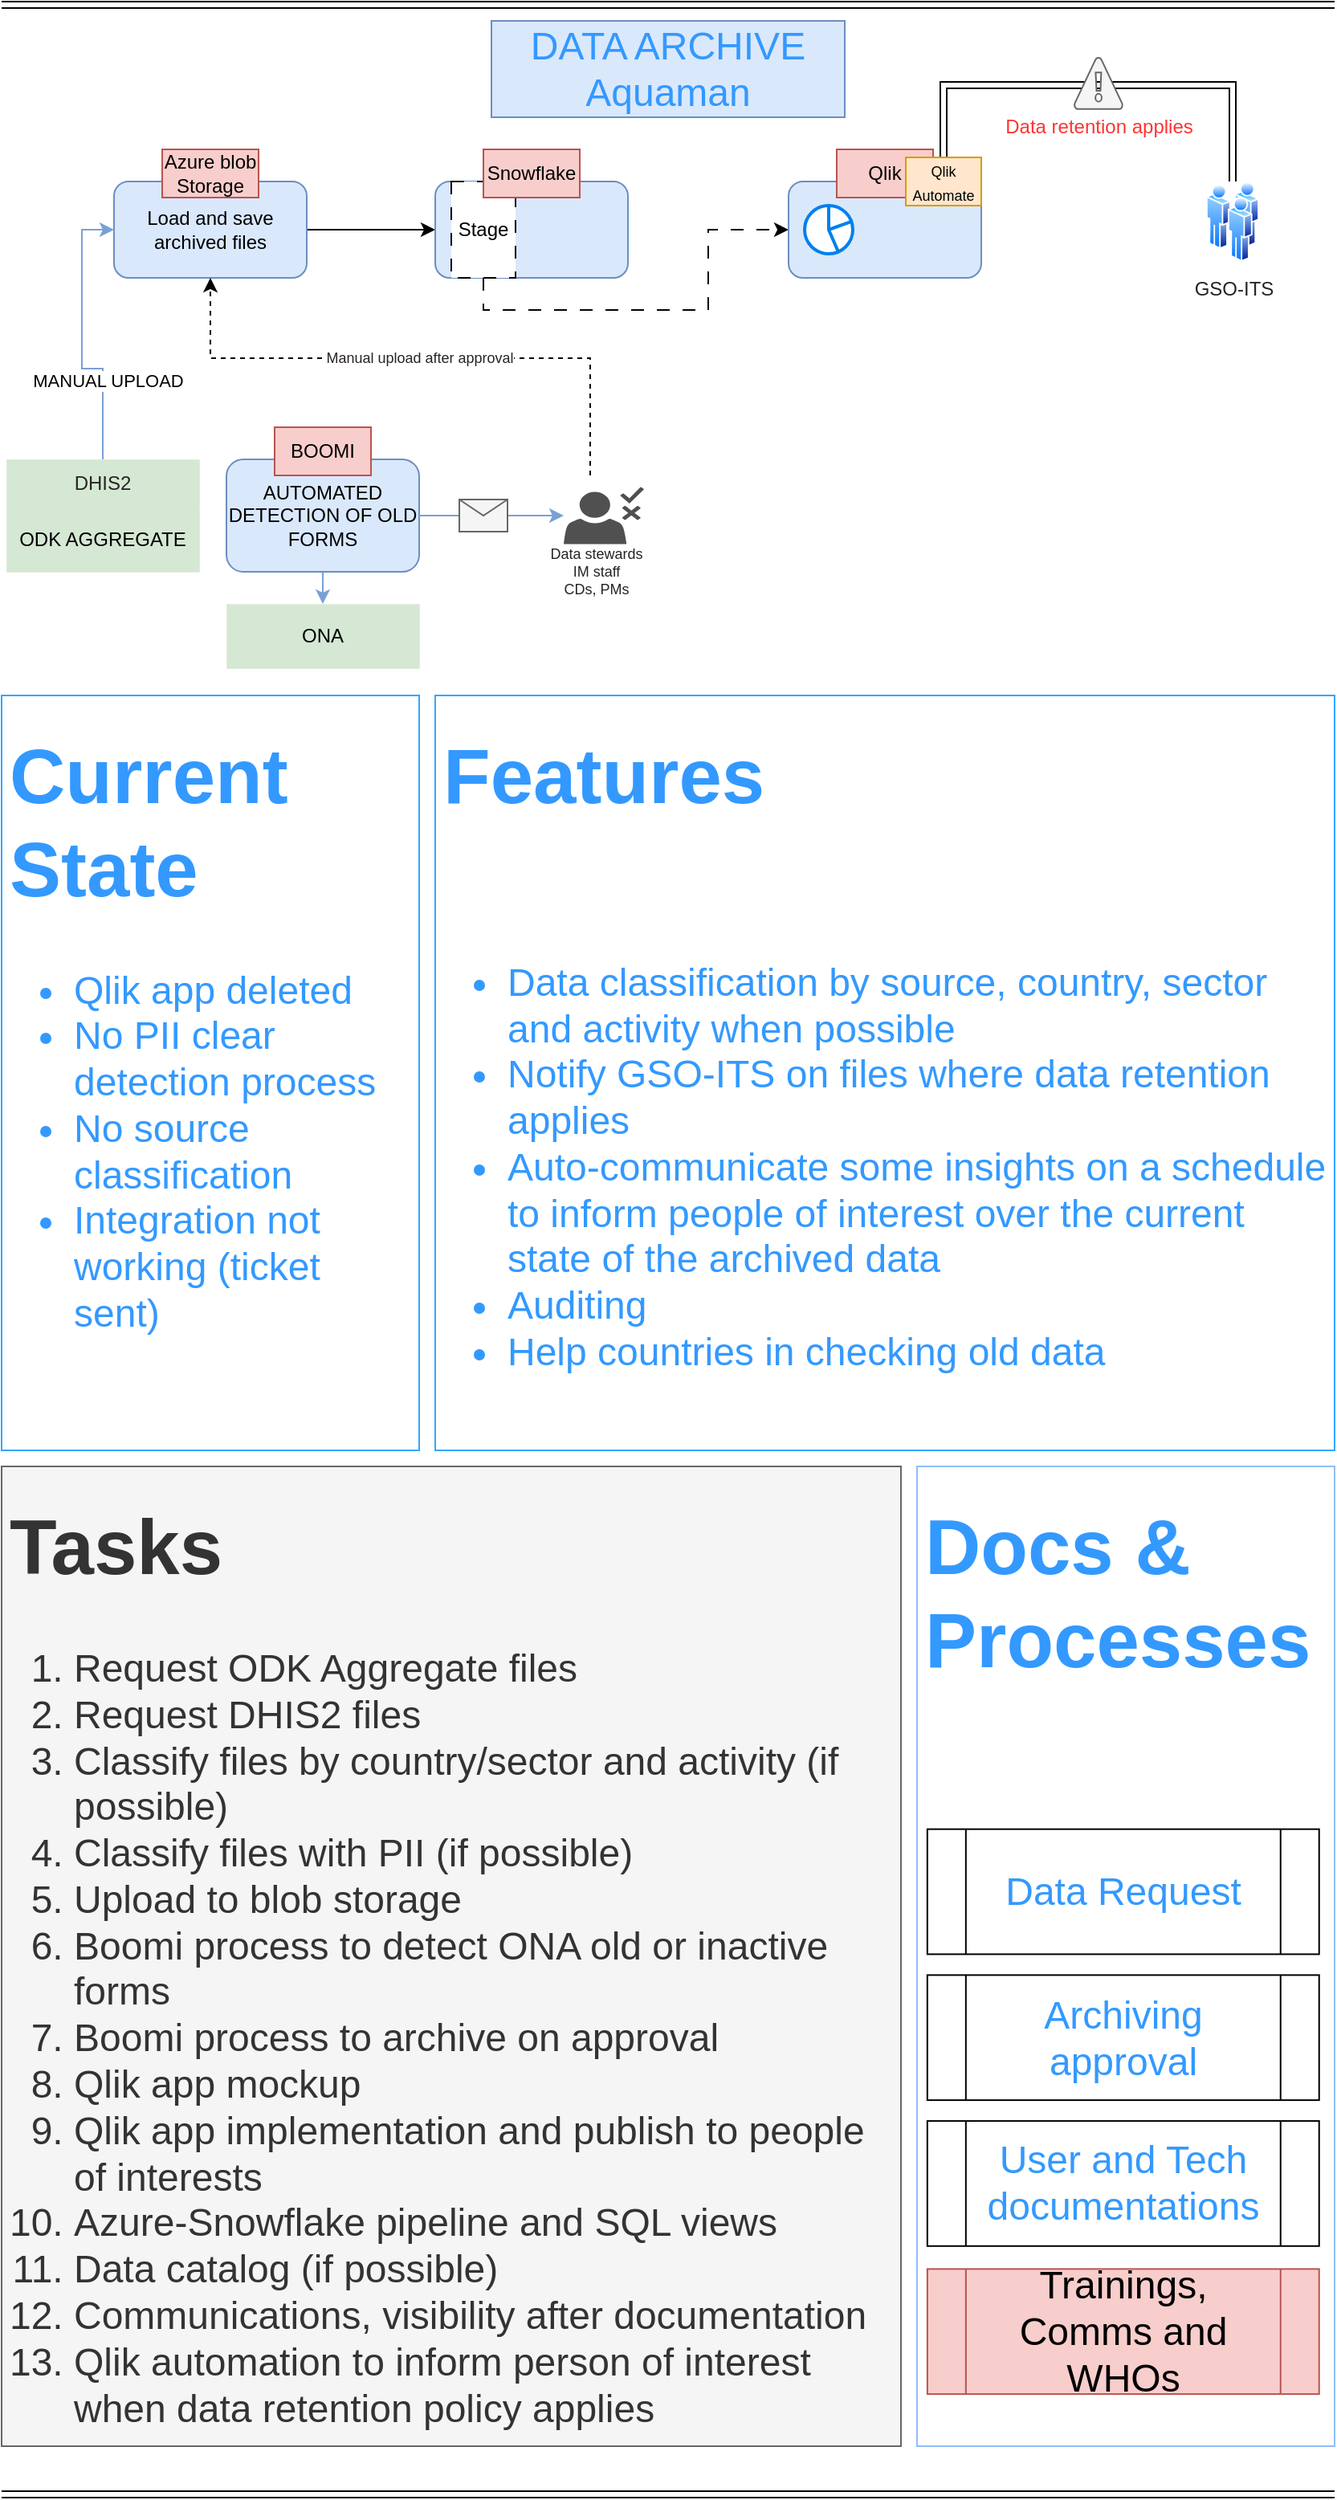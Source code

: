 <mxfile version="20.8.1" type="github">
  <diagram id="XCdVcCb-hxvVRO1plZPP" name="Page-1">
    <mxGraphModel dx="1134" dy="671" grid="1" gridSize="10" guides="1" tooltips="1" connect="1" arrows="1" fold="1" page="1" pageScale="1" pageWidth="850" pageHeight="1100" math="0" shadow="0">
      <root>
        <mxCell id="0" />
        <mxCell id="1" parent="0" />
        <mxCell id="vBYSoWtT1nIKX-y57wCJ-4" style="edgeStyle=orthogonalEdgeStyle;rounded=0;orthogonalLoop=1;jettySize=auto;html=1;exitX=1;exitY=0.5;exitDx=0;exitDy=0;" parent="1" source="vBYSoWtT1nIKX-y57wCJ-1" target="vBYSoWtT1nIKX-y57wCJ-3" edge="1">
          <mxGeometry relative="1" as="geometry" />
        </mxCell>
        <mxCell id="vBYSoWtT1nIKX-y57wCJ-1" value="Load and save archived files" style="rounded=1;whiteSpace=wrap;html=1;fillColor=#dae8fc;strokeColor=#6c8ebf;" parent="1" vertex="1">
          <mxGeometry x="80" y="120" width="120" height="60" as="geometry" />
        </mxCell>
        <mxCell id="vBYSoWtT1nIKX-y57wCJ-2" value="Azure blob Storage" style="text;html=1;strokeColor=#b85450;fillColor=#f8cecc;align=center;verticalAlign=middle;whiteSpace=wrap;rounded=0;" parent="1" vertex="1">
          <mxGeometry x="110" y="100" width="60" height="30" as="geometry" />
        </mxCell>
        <mxCell id="vBYSoWtT1nIKX-y57wCJ-3" value="" style="rounded=1;whiteSpace=wrap;html=1;fillColor=#dae8fc;strokeColor=#6c8ebf;" parent="1" vertex="1">
          <mxGeometry x="280" y="120" width="120" height="60" as="geometry" />
        </mxCell>
        <mxCell id="vBYSoWtT1nIKX-y57wCJ-9" style="edgeStyle=orthogonalEdgeStyle;rounded=0;orthogonalLoop=1;jettySize=auto;html=1;exitX=0.5;exitY=1;exitDx=0;exitDy=0;dashed=1;dashPattern=8 8;entryX=0;entryY=0.5;entryDx=0;entryDy=0;" parent="1" source="vBYSoWtT1nIKX-y57wCJ-5" target="vBYSoWtT1nIKX-y57wCJ-10" edge="1">
          <mxGeometry relative="1" as="geometry">
            <mxPoint x="490" y="150" as="targetPoint" />
            <Array as="points">
              <mxPoint x="310" y="200" />
              <mxPoint x="450" y="200" />
              <mxPoint x="450" y="150" />
            </Array>
          </mxGeometry>
        </mxCell>
        <mxCell id="vBYSoWtT1nIKX-y57wCJ-5" value="Stage" style="rounded=0;whiteSpace=wrap;html=1;dashed=1;dashPattern=8 8;" parent="1" vertex="1">
          <mxGeometry x="290" y="120" width="40" height="60" as="geometry" />
        </mxCell>
        <mxCell id="vBYSoWtT1nIKX-y57wCJ-6" value="Snowflake" style="text;html=1;strokeColor=#b85450;fillColor=#f8cecc;align=center;verticalAlign=middle;whiteSpace=wrap;rounded=0;" parent="1" vertex="1">
          <mxGeometry x="310" y="100" width="60" height="30" as="geometry" />
        </mxCell>
        <mxCell id="vBYSoWtT1nIKX-y57wCJ-10" value="" style="rounded=1;whiteSpace=wrap;html=1;fillColor=#dae8fc;strokeColor=#6c8ebf;" parent="1" vertex="1">
          <mxGeometry x="500" y="120" width="120" height="60" as="geometry" />
        </mxCell>
        <mxCell id="vBYSoWtT1nIKX-y57wCJ-11" value="Qlik" style="text;html=1;strokeColor=#b85450;fillColor=#f8cecc;align=center;verticalAlign=middle;whiteSpace=wrap;rounded=0;" parent="1" vertex="1">
          <mxGeometry x="530" y="100" width="60" height="30" as="geometry" />
        </mxCell>
        <mxCell id="vBYSoWtT1nIKX-y57wCJ-12" value="" style="shape=image;html=1;verticalAlign=top;verticalLabelPosition=bottom;labelBackgroundColor=#ffffff;imageAspect=0;aspect=fixed;image=https://cdn0.iconfinder.com/data/icons/evericons-24px-vol-1/24/bar-chart-128.png;dashed=1;dashPattern=8 8;imageBackground=none;imageBorder=none;fontColor=#007FFF;" parent="1" vertex="1">
          <mxGeometry x="573" y="130" width="40" height="40" as="geometry" />
        </mxCell>
        <mxCell id="vBYSoWtT1nIKX-y57wCJ-13" value="" style="shape=image;html=1;verticalAlign=top;verticalLabelPosition=bottom;labelBackgroundColor=#ffffff;imageAspect=0;aspect=fixed;image=https://cdn2.iconfinder.com/data/icons/gnomeicontheme/16x16/stock/data/stock_data-table.png;dashed=1;dashPattern=8 8;fontColor=#007FFF;" parent="1" vertex="1">
          <mxGeometry x="539" y="130" width="40" height="40" as="geometry" />
        </mxCell>
        <mxCell id="vBYSoWtT1nIKX-y57wCJ-14" value="" style="html=1;verticalLabelPosition=bottom;align=center;labelBackgroundColor=#ffffff;verticalAlign=top;strokeWidth=2;strokeColor=#0080F0;shadow=0;dashed=0;shape=mxgraph.ios7.icons.pie_chart;dashPattern=8 8;fontColor=#007FFF;" parent="1" vertex="1">
          <mxGeometry x="510" y="135" width="30" height="30" as="geometry" />
        </mxCell>
        <mxCell id="5paQsJbwBomg2W0_Si3A-12" style="edgeStyle=orthogonalEdgeStyle;rounded=0;orthogonalLoop=1;jettySize=auto;html=1;entryX=0;entryY=0.5;entryDx=0;entryDy=0;strokeColor=#7AA0D6;fontColor=#FFFFFF;" parent="1" source="5paQsJbwBomg2W0_Si3A-10" target="vBYSoWtT1nIKX-y57wCJ-1" edge="1">
          <mxGeometry relative="1" as="geometry" />
        </mxCell>
        <mxCell id="5paQsJbwBomg2W0_Si3A-13" value="&lt;font color=&quot;#000000&quot;&gt;MANUAL UPLOAD&lt;/font&gt;" style="edgeLabel;html=1;align=center;verticalAlign=middle;resizable=0;points=[];fontColor=#FFFFFF;" parent="5paQsJbwBomg2W0_Si3A-12" vertex="1" connectable="0">
          <mxGeometry x="-0.437" y="-3" relative="1" as="geometry">
            <mxPoint as="offset" />
          </mxGeometry>
        </mxCell>
        <mxCell id="5paQsJbwBomg2W0_Si3A-10" value="&lt;font color=&quot;#292323&quot;&gt;DHIS2&lt;/font&gt;" style="rounded=0;whiteSpace=wrap;html=1;fillColor=#d5e8d4;strokeColor=#82b366;strokeWidth=0;" parent="1" vertex="1">
          <mxGeometry x="13" y="293" width="120" height="30" as="geometry" />
        </mxCell>
        <mxCell id="5paQsJbwBomg2W0_Si3A-11" value="ODK AGGREGATE" style="rounded=0;whiteSpace=wrap;html=1;fillColor=#d5e8d4;strokeColor=#82b366;strokeWidth=0;" parent="1" vertex="1">
          <mxGeometry x="13" y="323" width="120" height="40" as="geometry" />
        </mxCell>
        <mxCell id="5paQsJbwBomg2W0_Si3A-23" style="edgeStyle=orthogonalEdgeStyle;rounded=0;orthogonalLoop=1;jettySize=auto;html=1;exitX=0.5;exitY=1;exitDx=0;exitDy=0;entryX=0.5;entryY=0;entryDx=0;entryDy=0;strokeColor=#7AA0D6;fontColor=#292323;" parent="1" source="5paQsJbwBomg2W0_Si3A-18" target="5paQsJbwBomg2W0_Si3A-22" edge="1">
          <mxGeometry relative="1" as="geometry" />
        </mxCell>
        <mxCell id="5paQsJbwBomg2W0_Si3A-18" value="AUTOMATED DETECTION OF OLD FORMS" style="rounded=1;whiteSpace=wrap;html=1;fillColor=#dae8fc;strokeColor=#6c8ebf;" parent="1" vertex="1">
          <mxGeometry x="150" y="293" width="120" height="70" as="geometry" />
        </mxCell>
        <mxCell id="5paQsJbwBomg2W0_Si3A-19" value="BOOMI" style="text;html=1;strokeColor=#b85450;fillColor=#f8cecc;align=center;verticalAlign=middle;whiteSpace=wrap;rounded=0;" parent="1" vertex="1">
          <mxGeometry x="180" y="273" width="60" height="30" as="geometry" />
        </mxCell>
        <mxCell id="5paQsJbwBomg2W0_Si3A-22" value="ONA" style="rounded=0;whiteSpace=wrap;html=1;fillColor=#d5e8d4;strokeColor=#82b366;strokeWidth=0;" parent="1" vertex="1">
          <mxGeometry x="150" y="383" width="120" height="40" as="geometry" />
        </mxCell>
        <mxCell id="5paQsJbwBomg2W0_Si3A-28" value="" style="edgeStyle=orthogonalEdgeStyle;rounded=0;orthogonalLoop=1;jettySize=auto;html=1;exitX=1;exitY=0.5;exitDx=0;exitDy=0;strokeColor=#7AA0D6;fontColor=#292323;endArrow=none;" parent="1" source="5paQsJbwBomg2W0_Si3A-18" target="5paQsJbwBomg2W0_Si3A-27" edge="1">
          <mxGeometry relative="1" as="geometry">
            <mxPoint x="320.0" y="383" as="targetPoint" />
            <mxPoint x="270.0" y="328" as="sourcePoint" />
          </mxGeometry>
        </mxCell>
        <mxCell id="5paQsJbwBomg2W0_Si3A-36" style="edgeStyle=orthogonalEdgeStyle;rounded=0;orthogonalLoop=1;jettySize=auto;html=1;entryX=0;entryY=0.5;entryDx=0;entryDy=0;strokeColor=#7AA0D6;fontSize=9;fontColor=#292323;" parent="1" source="5paQsJbwBomg2W0_Si3A-27" edge="1">
          <mxGeometry relative="1" as="geometry">
            <mxPoint x="360.0" y="328" as="targetPoint" />
          </mxGeometry>
        </mxCell>
        <mxCell id="5paQsJbwBomg2W0_Si3A-27" value="" style="verticalLabelPosition=bottom;shadow=0;dashed=0;align=center;html=1;verticalAlign=top;strokeWidth=1;shape=mxgraph.mockup.misc.mail2;strokeColor=#666666;fontColor=#333333;fillColor=#f5f5f5;" parent="1" vertex="1">
          <mxGeometry x="295" y="318" width="30" height="20" as="geometry" />
        </mxCell>
        <mxCell id="5paQsJbwBomg2W0_Si3A-42" value="Manual upload after approval" style="edgeStyle=orthogonalEdgeStyle;rounded=0;orthogonalLoop=1;jettySize=auto;html=1;dashed=1;strokeColor=#000000;fontSize=9;fontColor=#292323;entryX=0.5;entryY=1;entryDx=0;entryDy=0;" parent="1" target="vBYSoWtT1nIKX-y57wCJ-1" edge="1">
          <mxGeometry relative="1" as="geometry">
            <mxPoint x="377" y="340" as="targetPoint" />
            <Array as="points">
              <mxPoint x="377" y="230" />
              <mxPoint x="140" y="230" />
            </Array>
            <mxPoint x="376.5" y="303" as="sourcePoint" />
          </mxGeometry>
        </mxCell>
        <mxCell id="5paQsJbwBomg2W0_Si3A-34" value="Data stewards&lt;br&gt;IM staff&lt;br&gt;CDs, PMs" style="text;html=1;align=center;verticalAlign=middle;resizable=0;points=[];autosize=1;strokeColor=none;fillColor=none;fontSize=9;fontColor=#292323;" parent="1" vertex="1">
          <mxGeometry x="340" y="338" width="80" height="50" as="geometry" />
        </mxCell>
        <mxCell id="KPjfPDfjvVAzUoZ3MrCe-1" value="&lt;font color=&quot;#3399ff&quot; style=&quot;font-size: 24px;&quot;&gt;DATA ARCHIVE Aquaman&lt;/font&gt;" style="text;html=1;strokeColor=#6c8ebf;fillColor=#dae8fc;align=center;verticalAlign=middle;whiteSpace=wrap;rounded=0;" vertex="1" parent="1">
          <mxGeometry x="315" y="20" width="220" height="60" as="geometry" />
        </mxCell>
        <mxCell id="KPjfPDfjvVAzUoZ3MrCe-3" value="&lt;h1&gt;Current State&lt;/h1&gt;&lt;div&gt;&lt;ul&gt;&lt;li&gt;Qlik app deleted&lt;/li&gt;&lt;li&gt;No PII clear detection process&lt;/li&gt;&lt;li&gt;No source classification&lt;/li&gt;&lt;li&gt;Integration not working (ticket sent)&lt;/li&gt;&lt;/ul&gt;&lt;/div&gt;" style="text;html=1;strokeColor=#33a6ff;fillColor=none;spacing=5;spacingTop=-20;whiteSpace=wrap;overflow=hidden;rounded=0;fontSize=24;fontColor=#3399FF;" vertex="1" parent="1">
          <mxGeometry x="10" y="440" width="260" height="470" as="geometry" />
        </mxCell>
        <mxCell id="KPjfPDfjvVAzUoZ3MrCe-17" value="&lt;h1&gt;Tasks&lt;/h1&gt;&lt;div&gt;&lt;ol&gt;&lt;li&gt;Request ODK Aggregate files&lt;/li&gt;&lt;li&gt;Request DHIS2 files&lt;/li&gt;&lt;li&gt;Classify files by country/sector and activity (if possible)&lt;/li&gt;&lt;li&gt;Classify files with PII (if possible)&lt;/li&gt;&lt;li&gt;Upload to blob storage&lt;/li&gt;&lt;li&gt;Boomi process to detect ONA old or inactive forms&lt;/li&gt;&lt;li&gt;Boomi process to archive on approval&lt;/li&gt;&lt;li&gt;Qlik app mockup&lt;/li&gt;&lt;li&gt;Qlik app implementation and publish to people of interests&lt;/li&gt;&lt;li&gt;Azure-Snowflake pipeline and SQL views&lt;/li&gt;&lt;li&gt;Data catalog (if possible)&lt;/li&gt;&lt;li&gt;Communications, visibility after documentation&lt;/li&gt;&lt;li&gt;Qlik automation to inform person of interest when data retention policy applies&lt;/li&gt;&lt;/ol&gt;&lt;/div&gt;" style="text;html=1;strokeColor=#666666;fillColor=#f5f5f5;spacing=5;spacingTop=-20;whiteSpace=wrap;overflow=hidden;rounded=0;fontSize=24;fontColor=#333333;" vertex="1" parent="1">
          <mxGeometry x="10" y="920" width="560" height="610" as="geometry" />
        </mxCell>
        <mxCell id="KPjfPDfjvVAzUoZ3MrCe-19" value="" style="group" vertex="1" connectable="0" parent="1">
          <mxGeometry x="580" y="920" width="260" height="610" as="geometry" />
        </mxCell>
        <mxCell id="KPjfPDfjvVAzUoZ3MrCe-13" value="" style="group;strokeColor=#90BEF9;container=0;" vertex="1" connectable="0" parent="KPjfPDfjvVAzUoZ3MrCe-19">
          <mxGeometry width="260" height="610" as="geometry" />
        </mxCell>
        <mxCell id="KPjfPDfjvVAzUoZ3MrCe-5" value="&lt;h1&gt;Docs &amp;amp; Processes&lt;/h1&gt;" style="text;html=1;strokeColor=none;fillColor=none;spacing=5;spacingTop=-20;whiteSpace=wrap;overflow=hidden;rounded=0;fontSize=24;fontColor=#3399FF;" vertex="1" parent="KPjfPDfjvVAzUoZ3MrCe-19">
          <mxGeometry width="260" height="194.681" as="geometry" />
        </mxCell>
        <mxCell id="KPjfPDfjvVAzUoZ3MrCe-6" value="Data Request" style="shape=process;whiteSpace=wrap;html=1;backgroundOutline=1;strokeColor=default;fontSize=24;fontColor=#3399FF;" vertex="1" parent="KPjfPDfjvVAzUoZ3MrCe-19">
          <mxGeometry x="6.42" y="225.83" width="243.951" height="77.872" as="geometry" />
        </mxCell>
        <mxCell id="KPjfPDfjvVAzUoZ3MrCe-7" value="Archiving approval" style="shape=process;whiteSpace=wrap;html=1;backgroundOutline=1;strokeColor=default;fontSize=24;fontColor=#3399FF;" vertex="1" parent="KPjfPDfjvVAzUoZ3MrCe-19">
          <mxGeometry x="6.42" y="316.681" width="243.951" height="77.872" as="geometry" />
        </mxCell>
        <mxCell id="KPjfPDfjvVAzUoZ3MrCe-8" value="User and Tech documentations" style="shape=process;whiteSpace=wrap;html=1;backgroundOutline=1;strokeColor=default;fontSize=24;fontColor=#3399FF;" vertex="1" parent="KPjfPDfjvVAzUoZ3MrCe-19">
          <mxGeometry x="6.42" y="407.532" width="243.951" height="77.872" as="geometry" />
        </mxCell>
        <mxCell id="KPjfPDfjvVAzUoZ3MrCe-16" value="Trainings, Comms and WHOs" style="shape=process;whiteSpace=wrap;html=1;backgroundOutline=1;strokeColor=#b85450;fontSize=24;fillColor=#f8cecc;" vertex="1" parent="KPjfPDfjvVAzUoZ3MrCe-19">
          <mxGeometry x="6.42" y="499.681" width="243.951" height="77.872" as="geometry" />
        </mxCell>
        <mxCell id="KPjfPDfjvVAzUoZ3MrCe-20" value="&lt;h1&gt;Features&lt;/h1&gt;&lt;div&gt;&lt;br&gt;&lt;/div&gt;&lt;div&gt;&lt;ul&gt;&lt;li&gt;Data classification by source, country, sector and activity when possible&lt;/li&gt;&lt;li&gt;Notify GSO-ITS on files where data retention applies&lt;/li&gt;&lt;li&gt;Auto-communicate some insights on a schedule to inform people of interest over the current state of the archived data&lt;/li&gt;&lt;li&gt;Auditing&lt;/li&gt;&lt;li&gt;Help countries in checking old data&lt;/li&gt;&lt;/ul&gt;&lt;/div&gt;" style="text;html=1;strokeColor=#33a6ff;fillColor=none;spacing=5;spacingTop=-20;whiteSpace=wrap;overflow=hidden;rounded=0;fontSize=24;fontColor=#3399FF;" vertex="1" parent="1">
          <mxGeometry x="280" y="440" width="560" height="470" as="geometry" />
        </mxCell>
        <mxCell id="KPjfPDfjvVAzUoZ3MrCe-26" value="" style="sketch=0;pointerEvents=1;shadow=0;dashed=0;html=1;strokeColor=none;fillColor=#505050;labelPosition=center;verticalLabelPosition=bottom;verticalAlign=top;outlineConnect=0;align=center;shape=mxgraph.office.users.approver;fontSize=17;fontColor=#FF3333;" vertex="1" parent="1">
          <mxGeometry x="360" y="310.25" width="50" height="35.5" as="geometry" />
        </mxCell>
        <mxCell id="KPjfPDfjvVAzUoZ3MrCe-27" value="GSO-ITS" style="aspect=fixed;perimeter=ellipsePerimeter;html=1;align=center;shadow=0;dashed=0;spacingTop=3;image;image=img/lib/active_directory/users.svg;strokeColor=#FFFFFF;strokeWidth=0;fontColor=#292323;fillColor=#90BEF9;" vertex="1" parent="1">
          <mxGeometry x="760" y="120" width="33" height="50" as="geometry" />
        </mxCell>
        <mxCell id="KPjfPDfjvVAzUoZ3MrCe-28" value="&lt;font style=&quot;font-size: 12px;&quot;&gt;Data retention applies&lt;/font&gt;" style="text;html=1;align=center;verticalAlign=middle;resizable=0;points=[];autosize=1;strokeColor=none;fillColor=none;fontSize=17;fontColor=#FF3333;" vertex="1" parent="1">
          <mxGeometry x="623" y="70" width="140" height="30" as="geometry" />
        </mxCell>
        <mxCell id="KPjfPDfjvVAzUoZ3MrCe-31" style="edgeStyle=orthogonalEdgeStyle;shape=link;rounded=0;orthogonalLoop=1;jettySize=auto;html=1;entryX=0.5;entryY=0;entryDx=0;entryDy=0;fontSize=9;fontColor=#FF3333;" edge="1" parent="1" source="KPjfPDfjvVAzUoZ3MrCe-29" target="KPjfPDfjvVAzUoZ3MrCe-27">
          <mxGeometry relative="1" as="geometry">
            <Array as="points">
              <mxPoint x="597" y="60" />
              <mxPoint x="777" y="60" />
            </Array>
          </mxGeometry>
        </mxCell>
        <mxCell id="KPjfPDfjvVAzUoZ3MrCe-29" value="&lt;font style=&quot;font-size: 9px;&quot;&gt;Qlik Automate&lt;/font&gt;" style="text;html=1;strokeColor=#d79b00;fillColor=#ffe6cc;align=center;verticalAlign=middle;whiteSpace=wrap;rounded=0;" vertex="1" parent="1">
          <mxGeometry x="573" y="105" width="47" height="30" as="geometry" />
        </mxCell>
        <mxCell id="KPjfPDfjvVAzUoZ3MrCe-23" value="" style="verticalLabelPosition=bottom;html=1;verticalAlign=top;align=center;strokeColor=#666666;fillColor=#f5f5f5;shape=mxgraph.azure.azure_alert;fontSize=17;fontColor=#333333;" vertex="1" parent="1">
          <mxGeometry x="678" y="43" width="30" height="32" as="geometry" />
        </mxCell>
        <mxCell id="KPjfPDfjvVAzUoZ3MrCe-33" value="" style="edgeStyle=none;orthogonalLoop=1;jettySize=auto;html=1;rounded=0;fontSize=12;fontColor=#FF3333;shape=link;" edge="1" parent="1">
          <mxGeometry width="100" relative="1" as="geometry">
            <mxPoint x="10" y="1560" as="sourcePoint" />
            <mxPoint x="840" y="1560" as="targetPoint" />
            <Array as="points" />
          </mxGeometry>
        </mxCell>
        <mxCell id="KPjfPDfjvVAzUoZ3MrCe-34" value="" style="edgeStyle=none;orthogonalLoop=1;jettySize=auto;html=1;rounded=0;fontSize=12;fontColor=#FF3333;shape=link;" edge="1" parent="1">
          <mxGeometry width="100" relative="1" as="geometry">
            <mxPoint x="10" y="10" as="sourcePoint" />
            <mxPoint x="840" y="10" as="targetPoint" />
            <Array as="points" />
          </mxGeometry>
        </mxCell>
      </root>
    </mxGraphModel>
  </diagram>
</mxfile>
